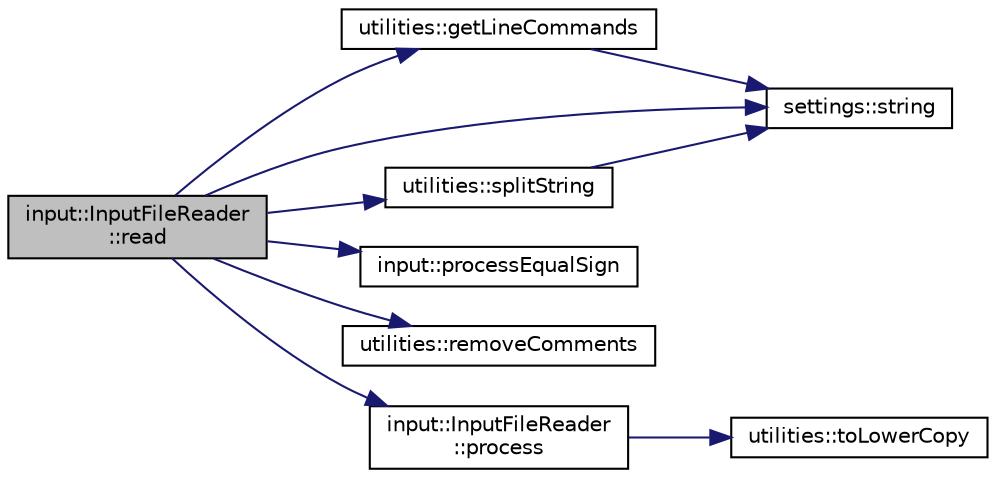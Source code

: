 digraph "input::InputFileReader::read"
{
 // LATEX_PDF_SIZE
  edge [fontname="Helvetica",fontsize="10",labelfontname="Helvetica",labelfontsize="10"];
  node [fontname="Helvetica",fontsize="10",shape=record];
  rankdir="LR";
  Node1 [label="input::InputFileReader\l::read",height=0.2,width=0.4,color="black", fillcolor="grey75", style="filled", fontcolor="black",tooltip="read input file"];
  Node1 -> Node2 [color="midnightblue",fontsize="10",style="solid",fontname="Helvetica"];
  Node2 [label="utilities::getLineCommands",height=0.2,width=0.4,color="black", fillcolor="white", style="filled",URL="$namespaceutilities.html#ad6c7ad982c81e66917a368be71db7218",tooltip="get commands from a line"];
  Node2 -> Node3 [color="midnightblue",fontsize="10",style="solid",fontname="Helvetica"];
  Node3 [label="settings::string",height=0.2,width=0.4,color="black", fillcolor="white", style="filled",URL="$namespacesettings.html#a25810432631a237804b3241be4305787",tooltip="return string of manostatType"];
  Node1 -> Node4 [color="midnightblue",fontsize="10",style="solid",fontname="Helvetica"];
  Node4 [label="input::InputFileReader\l::process",height=0.2,width=0.4,color="black", fillcolor="white", style="filled",URL="$classinput_1_1InputFileReader.html#aee4bf7ef25fa1f68f31e840b6d76a408",tooltip="process command"];
  Node4 -> Node5 [color="midnightblue",fontsize="10",style="solid",fontname="Helvetica"];
  Node5 [label="utilities::toLowerCopy",height=0.2,width=0.4,color="black", fillcolor="white", style="filled",URL="$namespaceutilities.html#a00b80743096ddd313ba418b9a7730698",tooltip="returns a copy of a string all lower case"];
  Node1 -> Node6 [color="midnightblue",fontsize="10",style="solid",fontname="Helvetica"];
  Node6 [label="input::processEqualSign",height=0.2,width=0.4,color="black", fillcolor="white", style="filled",URL="$namespaceinput.html#a59bc474168b0b784c32b418f888442ff",tooltip="process equal sign"];
  Node1 -> Node7 [color="midnightblue",fontsize="10",style="solid",fontname="Helvetica"];
  Node7 [label="utilities::removeComments",height=0.2,width=0.4,color="black", fillcolor="white", style="filled",URL="$namespaceutilities.html#abbd684a64c3b01b9a51b4fb24c072d8c",tooltip="Removes comments from a line."];
  Node1 -> Node8 [color="midnightblue",fontsize="10",style="solid",fontname="Helvetica"];
  Node8 [label="utilities::splitString",height=0.2,width=0.4,color="black", fillcolor="white", style="filled",URL="$namespaceutilities.html#ab4b979e912d61a56489383f2757613b0",tooltip="Splits a string into a vector of strings at every whitespace."];
  Node8 -> Node3 [color="midnightblue",fontsize="10",style="solid",fontname="Helvetica"];
  Node1 -> Node3 [color="midnightblue",fontsize="10",style="solid",fontname="Helvetica"];
}
